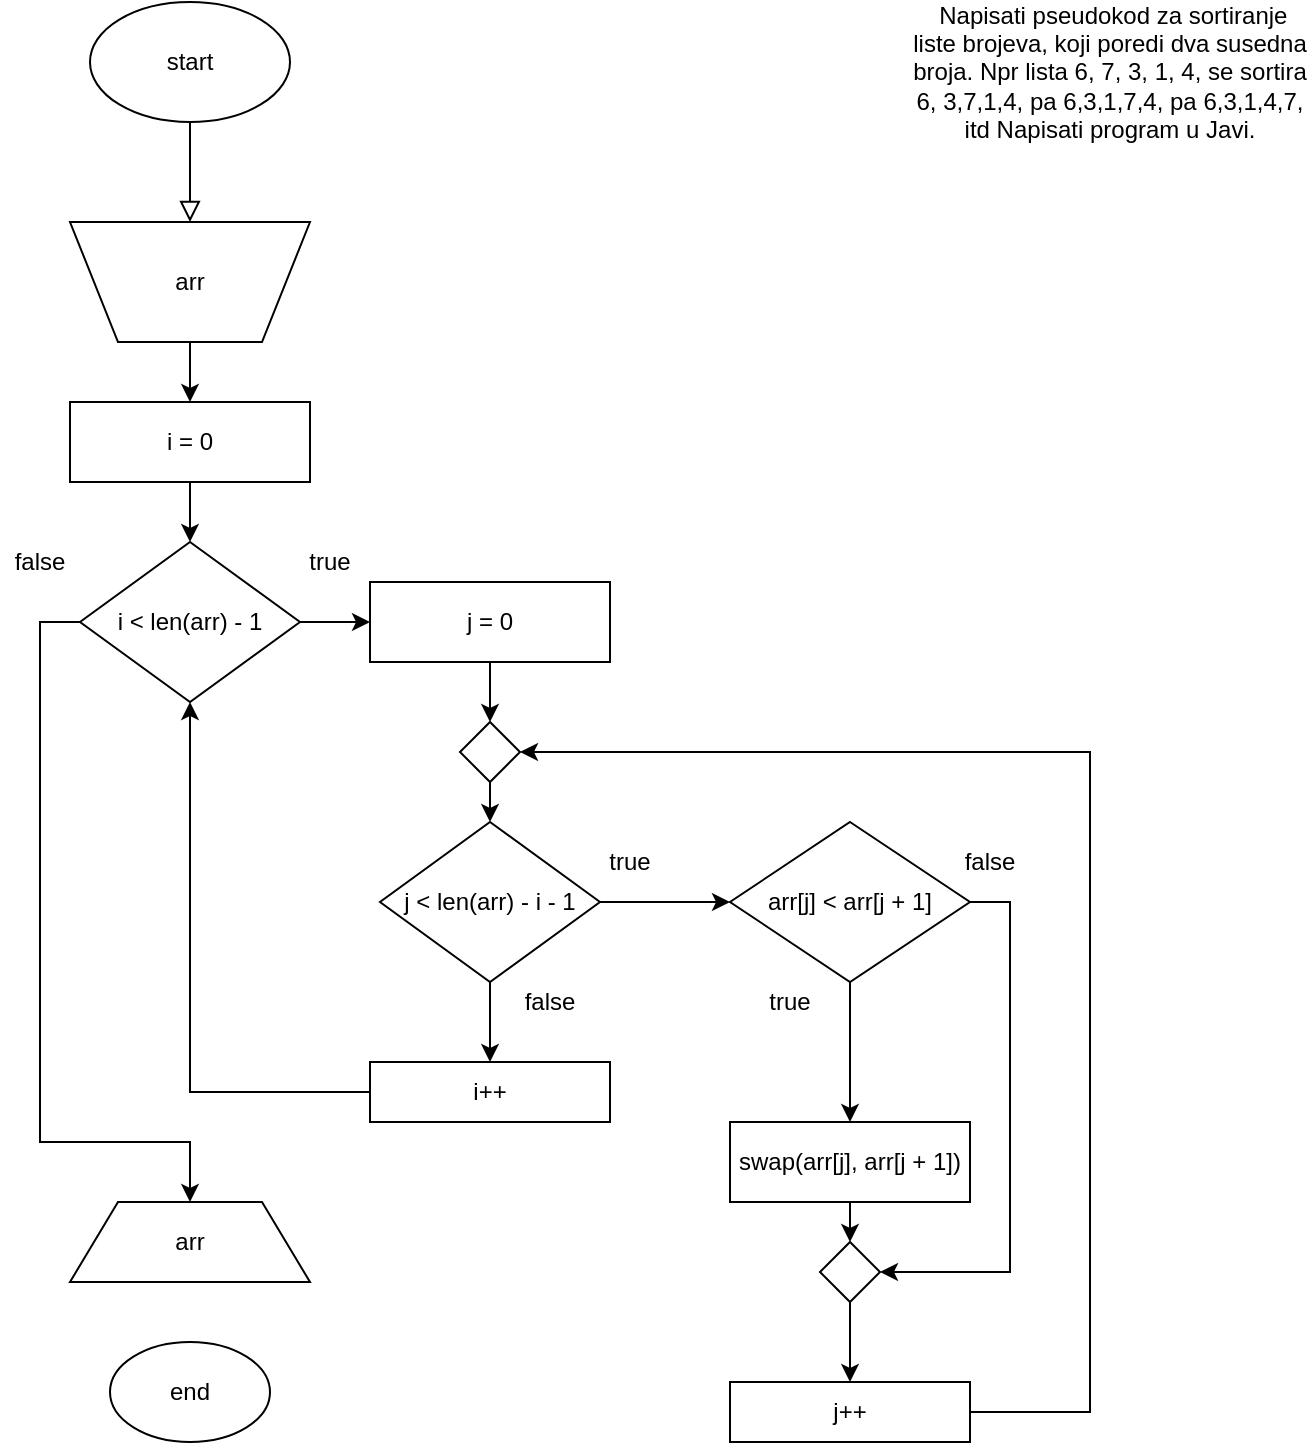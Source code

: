<mxfile version="13.0.9" type="device"><diagram id="C5RBs43oDa-KdzZeNtuy" name="Page-1"><mxGraphModel dx="1400" dy="788" grid="1" gridSize="10" guides="1" tooltips="1" connect="1" arrows="1" fold="1" page="1" pageScale="1" pageWidth="827" pageHeight="1169" math="0" shadow="0"><root><mxCell id="WIyWlLk6GJQsqaUBKTNV-0"/><mxCell id="WIyWlLk6GJQsqaUBKTNV-1" parent="WIyWlLk6GJQsqaUBKTNV-0"/><mxCell id="WIyWlLk6GJQsqaUBKTNV-2" value="" style="rounded=0;html=1;jettySize=auto;orthogonalLoop=1;fontSize=11;endArrow=block;endFill=0;endSize=8;strokeWidth=1;shadow=0;labelBackgroundColor=none;edgeStyle=orthogonalEdgeStyle;" parent="WIyWlLk6GJQsqaUBKTNV-1" edge="1"><mxGeometry relative="1" as="geometry"><mxPoint x="220" y="120" as="sourcePoint"/><mxPoint x="220" y="170" as="targetPoint"/></mxGeometry></mxCell><mxCell id="68bwTG8d1wSC_I5v2p32-0" value="&amp;nbsp;Napisati pseudokod za sortiranje liste brojeva, koji poredi dva susedna broja. Npr lista 6, 7, 3, 1, 4, se sortira 6, 3,7,1,4, pa 6,3,1,7,4, pa 6,3,1,4,7, itd Napisati program u Javi." style="text;html=1;strokeColor=none;fillColor=none;align=center;verticalAlign=middle;whiteSpace=wrap;rounded=0;" vertex="1" parent="WIyWlLk6GJQsqaUBKTNV-1"><mxGeometry x="580" y="70" width="200" height="50" as="geometry"/></mxCell><mxCell id="68bwTG8d1wSC_I5v2p32-6" style="edgeStyle=orthogonalEdgeStyle;rounded=0;orthogonalLoop=1;jettySize=auto;html=1;exitX=1;exitY=0.75;exitDx=0;exitDy=0;" edge="1" parent="WIyWlLk6GJQsqaUBKTNV-1" source="68bwTG8d1wSC_I5v2p32-3"><mxGeometry relative="1" as="geometry"><mxPoint x="280" y="290" as="targetPoint"/></mxGeometry></mxCell><mxCell id="68bwTG8d1wSC_I5v2p32-14" style="edgeStyle=orthogonalEdgeStyle;rounded=0;orthogonalLoop=1;jettySize=auto;html=1;exitX=0.5;exitY=1;exitDx=0;exitDy=0;entryX=0.5;entryY=0;entryDx=0;entryDy=0;" edge="1" parent="WIyWlLk6GJQsqaUBKTNV-1" source="68bwTG8d1wSC_I5v2p32-3" target="68bwTG8d1wSC_I5v2p32-8"><mxGeometry relative="1" as="geometry"/></mxCell><mxCell id="68bwTG8d1wSC_I5v2p32-3" value="i = 0" style="rounded=0;whiteSpace=wrap;html=1;" vertex="1" parent="WIyWlLk6GJQsqaUBKTNV-1"><mxGeometry x="160" y="260" width="120" height="40" as="geometry"/></mxCell><mxCell id="68bwTG8d1wSC_I5v2p32-5" value="arr" style="shape=trapezoid;perimeter=trapezoidPerimeter;whiteSpace=wrap;html=1;direction=west;" vertex="1" parent="WIyWlLk6GJQsqaUBKTNV-1"><mxGeometry x="160" y="170" width="120" height="60" as="geometry"/></mxCell><mxCell id="68bwTG8d1wSC_I5v2p32-7" value="" style="endArrow=classic;html=1;exitX=0.5;exitY=0;exitDx=0;exitDy=0;entryX=0.5;entryY=0;entryDx=0;entryDy=0;" edge="1" parent="WIyWlLk6GJQsqaUBKTNV-1" source="68bwTG8d1wSC_I5v2p32-5" target="68bwTG8d1wSC_I5v2p32-3"><mxGeometry width="50" height="50" relative="1" as="geometry"><mxPoint x="390" y="400" as="sourcePoint"/><mxPoint x="440" y="350" as="targetPoint"/></mxGeometry></mxCell><mxCell id="68bwTG8d1wSC_I5v2p32-26" style="edgeStyle=orthogonalEdgeStyle;rounded=0;orthogonalLoop=1;jettySize=auto;html=1;exitX=1;exitY=0.5;exitDx=0;exitDy=0;entryX=0;entryY=0.5;entryDx=0;entryDy=0;" edge="1" parent="WIyWlLk6GJQsqaUBKTNV-1" source="68bwTG8d1wSC_I5v2p32-8" target="68bwTG8d1wSC_I5v2p32-12"><mxGeometry relative="1" as="geometry"/></mxCell><mxCell id="68bwTG8d1wSC_I5v2p32-29" style="edgeStyle=orthogonalEdgeStyle;rounded=0;orthogonalLoop=1;jettySize=auto;html=1;exitX=0;exitY=0.5;exitDx=0;exitDy=0;entryX=0.5;entryY=0;entryDx=0;entryDy=0;" edge="1" parent="WIyWlLk6GJQsqaUBKTNV-1" source="68bwTG8d1wSC_I5v2p32-8" target="68bwTG8d1wSC_I5v2p32-44"><mxGeometry relative="1" as="geometry"><mxPoint x="145" y="640" as="targetPoint"/><Array as="points"><mxPoint x="145" y="370"/><mxPoint x="145" y="630"/><mxPoint x="220" y="630"/></Array></mxGeometry></mxCell><mxCell id="68bwTG8d1wSC_I5v2p32-8" value="i &amp;lt; len(arr) - 1" style="rhombus;whiteSpace=wrap;html=1;" vertex="1" parent="WIyWlLk6GJQsqaUBKTNV-1"><mxGeometry x="165" y="330" width="110" height="80" as="geometry"/></mxCell><mxCell id="68bwTG8d1wSC_I5v2p32-17" style="edgeStyle=orthogonalEdgeStyle;rounded=0;orthogonalLoop=1;jettySize=auto;html=1;exitX=0.5;exitY=1;exitDx=0;exitDy=0;entryX=0.5;entryY=0;entryDx=0;entryDy=0;" edge="1" parent="WIyWlLk6GJQsqaUBKTNV-1" source="68bwTG8d1wSC_I5v2p32-10" target="68bwTG8d1wSC_I5v2p32-11"><mxGeometry relative="1" as="geometry"/></mxCell><mxCell id="68bwTG8d1wSC_I5v2p32-19" style="edgeStyle=orthogonalEdgeStyle;rounded=0;orthogonalLoop=1;jettySize=auto;html=1;exitX=1;exitY=0.5;exitDx=0;exitDy=0;entryX=1;entryY=0.5;entryDx=0;entryDy=0;" edge="1" parent="WIyWlLk6GJQsqaUBKTNV-1" source="68bwTG8d1wSC_I5v2p32-10" target="68bwTG8d1wSC_I5v2p32-18"><mxGeometry relative="1" as="geometry"><mxPoint x="470" y="720" as="targetPoint"/></mxGeometry></mxCell><mxCell id="68bwTG8d1wSC_I5v2p32-10" value="arr[j] &amp;lt; arr[j + 1]" style="rhombus;whiteSpace=wrap;html=1;" vertex="1" parent="WIyWlLk6GJQsqaUBKTNV-1"><mxGeometry x="490" y="470" width="120" height="80" as="geometry"/></mxCell><mxCell id="68bwTG8d1wSC_I5v2p32-20" style="edgeStyle=orthogonalEdgeStyle;rounded=0;orthogonalLoop=1;jettySize=auto;html=1;exitX=0.5;exitY=1;exitDx=0;exitDy=0;entryX=0.5;entryY=0;entryDx=0;entryDy=0;" edge="1" parent="WIyWlLk6GJQsqaUBKTNV-1" source="68bwTG8d1wSC_I5v2p32-11" target="68bwTG8d1wSC_I5v2p32-18"><mxGeometry relative="1" as="geometry"/></mxCell><mxCell id="68bwTG8d1wSC_I5v2p32-11" value="swap(arr[j], arr[j + 1])" style="rounded=0;whiteSpace=wrap;html=1;" vertex="1" parent="WIyWlLk6GJQsqaUBKTNV-1"><mxGeometry x="490" y="620" width="120" height="40" as="geometry"/></mxCell><mxCell id="68bwTG8d1wSC_I5v2p32-24" style="edgeStyle=orthogonalEdgeStyle;rounded=0;orthogonalLoop=1;jettySize=auto;html=1;exitX=0.5;exitY=1;exitDx=0;exitDy=0;entryX=0.5;entryY=0;entryDx=0;entryDy=0;" edge="1" parent="WIyWlLk6GJQsqaUBKTNV-1" source="68bwTG8d1wSC_I5v2p32-36" target="68bwTG8d1wSC_I5v2p32-15"><mxGeometry relative="1" as="geometry"/></mxCell><mxCell id="68bwTG8d1wSC_I5v2p32-12" value="j = 0" style="rounded=0;whiteSpace=wrap;html=1;" vertex="1" parent="WIyWlLk6GJQsqaUBKTNV-1"><mxGeometry x="310" y="350" width="120" height="40" as="geometry"/></mxCell><mxCell id="68bwTG8d1wSC_I5v2p32-35" style="edgeStyle=orthogonalEdgeStyle;rounded=0;orthogonalLoop=1;jettySize=auto;html=1;exitX=1;exitY=0.5;exitDx=0;exitDy=0;entryX=0;entryY=0.5;entryDx=0;entryDy=0;" edge="1" parent="WIyWlLk6GJQsqaUBKTNV-1" source="68bwTG8d1wSC_I5v2p32-15" target="68bwTG8d1wSC_I5v2p32-10"><mxGeometry relative="1" as="geometry"><mxPoint x="470" y="450" as="targetPoint"/></mxGeometry></mxCell><mxCell id="68bwTG8d1wSC_I5v2p32-41" style="edgeStyle=orthogonalEdgeStyle;rounded=0;orthogonalLoop=1;jettySize=auto;html=1;exitX=0.5;exitY=1;exitDx=0;exitDy=0;entryX=0.5;entryY=0;entryDx=0;entryDy=0;" edge="1" parent="WIyWlLk6GJQsqaUBKTNV-1" source="68bwTG8d1wSC_I5v2p32-15" target="68bwTG8d1wSC_I5v2p32-27"><mxGeometry relative="1" as="geometry"/></mxCell><mxCell id="68bwTG8d1wSC_I5v2p32-15" value="j &amp;lt; len(arr) - i - 1" style="rhombus;whiteSpace=wrap;html=1;" vertex="1" parent="WIyWlLk6GJQsqaUBKTNV-1"><mxGeometry x="315" y="470" width="110" height="80" as="geometry"/></mxCell><mxCell id="68bwTG8d1wSC_I5v2p32-22" style="edgeStyle=orthogonalEdgeStyle;rounded=0;orthogonalLoop=1;jettySize=auto;html=1;exitX=0.5;exitY=1;exitDx=0;exitDy=0;" edge="1" parent="WIyWlLk6GJQsqaUBKTNV-1" source="68bwTG8d1wSC_I5v2p32-18" target="68bwTG8d1wSC_I5v2p32-21"><mxGeometry relative="1" as="geometry"/></mxCell><mxCell id="68bwTG8d1wSC_I5v2p32-18" value="" style="rhombus;whiteSpace=wrap;html=1;" vertex="1" parent="WIyWlLk6GJQsqaUBKTNV-1"><mxGeometry x="535" y="680" width="30" height="30" as="geometry"/></mxCell><mxCell id="68bwTG8d1wSC_I5v2p32-34" style="edgeStyle=orthogonalEdgeStyle;rounded=0;orthogonalLoop=1;jettySize=auto;html=1;exitX=0;exitY=0.5;exitDx=0;exitDy=0;entryX=1;entryY=0.5;entryDx=0;entryDy=0;" edge="1" parent="WIyWlLk6GJQsqaUBKTNV-1" source="68bwTG8d1wSC_I5v2p32-21" target="68bwTG8d1wSC_I5v2p32-36"><mxGeometry relative="1" as="geometry"><Array as="points"><mxPoint x="670" y="765"/><mxPoint x="670" y="435"/></Array></mxGeometry></mxCell><mxCell id="68bwTG8d1wSC_I5v2p32-21" value="j++" style="rounded=0;whiteSpace=wrap;html=1;" vertex="1" parent="WIyWlLk6GJQsqaUBKTNV-1"><mxGeometry x="490" y="750" width="120" height="30" as="geometry"/></mxCell><mxCell id="68bwTG8d1wSC_I5v2p32-43" style="edgeStyle=orthogonalEdgeStyle;rounded=0;orthogonalLoop=1;jettySize=auto;html=1;exitX=0;exitY=0.5;exitDx=0;exitDy=0;entryX=0.5;entryY=1;entryDx=0;entryDy=0;" edge="1" parent="WIyWlLk6GJQsqaUBKTNV-1" source="68bwTG8d1wSC_I5v2p32-27" target="68bwTG8d1wSC_I5v2p32-8"><mxGeometry relative="1" as="geometry"/></mxCell><mxCell id="68bwTG8d1wSC_I5v2p32-27" value="i++&lt;br&gt;" style="rounded=0;whiteSpace=wrap;html=1;" vertex="1" parent="WIyWlLk6GJQsqaUBKTNV-1"><mxGeometry x="310" y="590" width="120" height="30" as="geometry"/></mxCell><mxCell id="68bwTG8d1wSC_I5v2p32-36" value="" style="rhombus;whiteSpace=wrap;html=1;" vertex="1" parent="WIyWlLk6GJQsqaUBKTNV-1"><mxGeometry x="355" y="420" width="30" height="30" as="geometry"/></mxCell><mxCell id="68bwTG8d1wSC_I5v2p32-37" style="edgeStyle=orthogonalEdgeStyle;rounded=0;orthogonalLoop=1;jettySize=auto;html=1;exitX=0.5;exitY=1;exitDx=0;exitDy=0;entryX=0.5;entryY=0;entryDx=0;entryDy=0;" edge="1" parent="WIyWlLk6GJQsqaUBKTNV-1" source="68bwTG8d1wSC_I5v2p32-12" target="68bwTG8d1wSC_I5v2p32-36"><mxGeometry relative="1" as="geometry"><mxPoint x="370" y="390" as="sourcePoint"/><mxPoint x="370" y="470" as="targetPoint"/></mxGeometry></mxCell><mxCell id="68bwTG8d1wSC_I5v2p32-44" value="arr&lt;br&gt;" style="shape=trapezoid;perimeter=trapezoidPerimeter;whiteSpace=wrap;html=1;" vertex="1" parent="WIyWlLk6GJQsqaUBKTNV-1"><mxGeometry x="160" y="660" width="120" height="40" as="geometry"/></mxCell><mxCell id="68bwTG8d1wSC_I5v2p32-47" value="end&lt;br&gt;" style="ellipse;whiteSpace=wrap;html=1;" vertex="1" parent="WIyWlLk6GJQsqaUBKTNV-1"><mxGeometry x="180" y="730" width="80" height="50" as="geometry"/></mxCell><mxCell id="68bwTG8d1wSC_I5v2p32-48" value="start" style="ellipse;whiteSpace=wrap;html=1;" vertex="1" parent="WIyWlLk6GJQsqaUBKTNV-1"><mxGeometry x="170" y="60" width="100" height="60" as="geometry"/></mxCell><mxCell id="68bwTG8d1wSC_I5v2p32-49" value="true" style="text;html=1;strokeColor=none;fillColor=none;align=center;verticalAlign=middle;whiteSpace=wrap;rounded=0;" vertex="1" parent="WIyWlLk6GJQsqaUBKTNV-1"><mxGeometry x="270" y="330" width="40" height="20" as="geometry"/></mxCell><mxCell id="68bwTG8d1wSC_I5v2p32-50" value="true" style="text;html=1;strokeColor=none;fillColor=none;align=center;verticalAlign=middle;whiteSpace=wrap;rounded=0;" vertex="1" parent="WIyWlLk6GJQsqaUBKTNV-1"><mxGeometry x="500" y="550" width="40" height="20" as="geometry"/></mxCell><mxCell id="68bwTG8d1wSC_I5v2p32-51" value="true" style="text;html=1;strokeColor=none;fillColor=none;align=center;verticalAlign=middle;whiteSpace=wrap;rounded=0;" vertex="1" parent="WIyWlLk6GJQsqaUBKTNV-1"><mxGeometry x="420" y="480" width="40" height="20" as="geometry"/></mxCell><mxCell id="68bwTG8d1wSC_I5v2p32-52" value="false&lt;br&gt;" style="text;html=1;strokeColor=none;fillColor=none;align=center;verticalAlign=middle;whiteSpace=wrap;rounded=0;" vertex="1" parent="WIyWlLk6GJQsqaUBKTNV-1"><mxGeometry x="125" y="330" width="40" height="20" as="geometry"/></mxCell><mxCell id="68bwTG8d1wSC_I5v2p32-54" value="false&lt;br&gt;" style="text;html=1;strokeColor=none;fillColor=none;align=center;verticalAlign=middle;whiteSpace=wrap;rounded=0;" vertex="1" parent="WIyWlLk6GJQsqaUBKTNV-1"><mxGeometry x="380" y="550" width="40" height="20" as="geometry"/></mxCell><mxCell id="68bwTG8d1wSC_I5v2p32-55" value="false&lt;br&gt;" style="text;html=1;strokeColor=none;fillColor=none;align=center;verticalAlign=middle;whiteSpace=wrap;rounded=0;" vertex="1" parent="WIyWlLk6GJQsqaUBKTNV-1"><mxGeometry x="600" y="480" width="40" height="20" as="geometry"/></mxCell></root></mxGraphModel></diagram></mxfile>